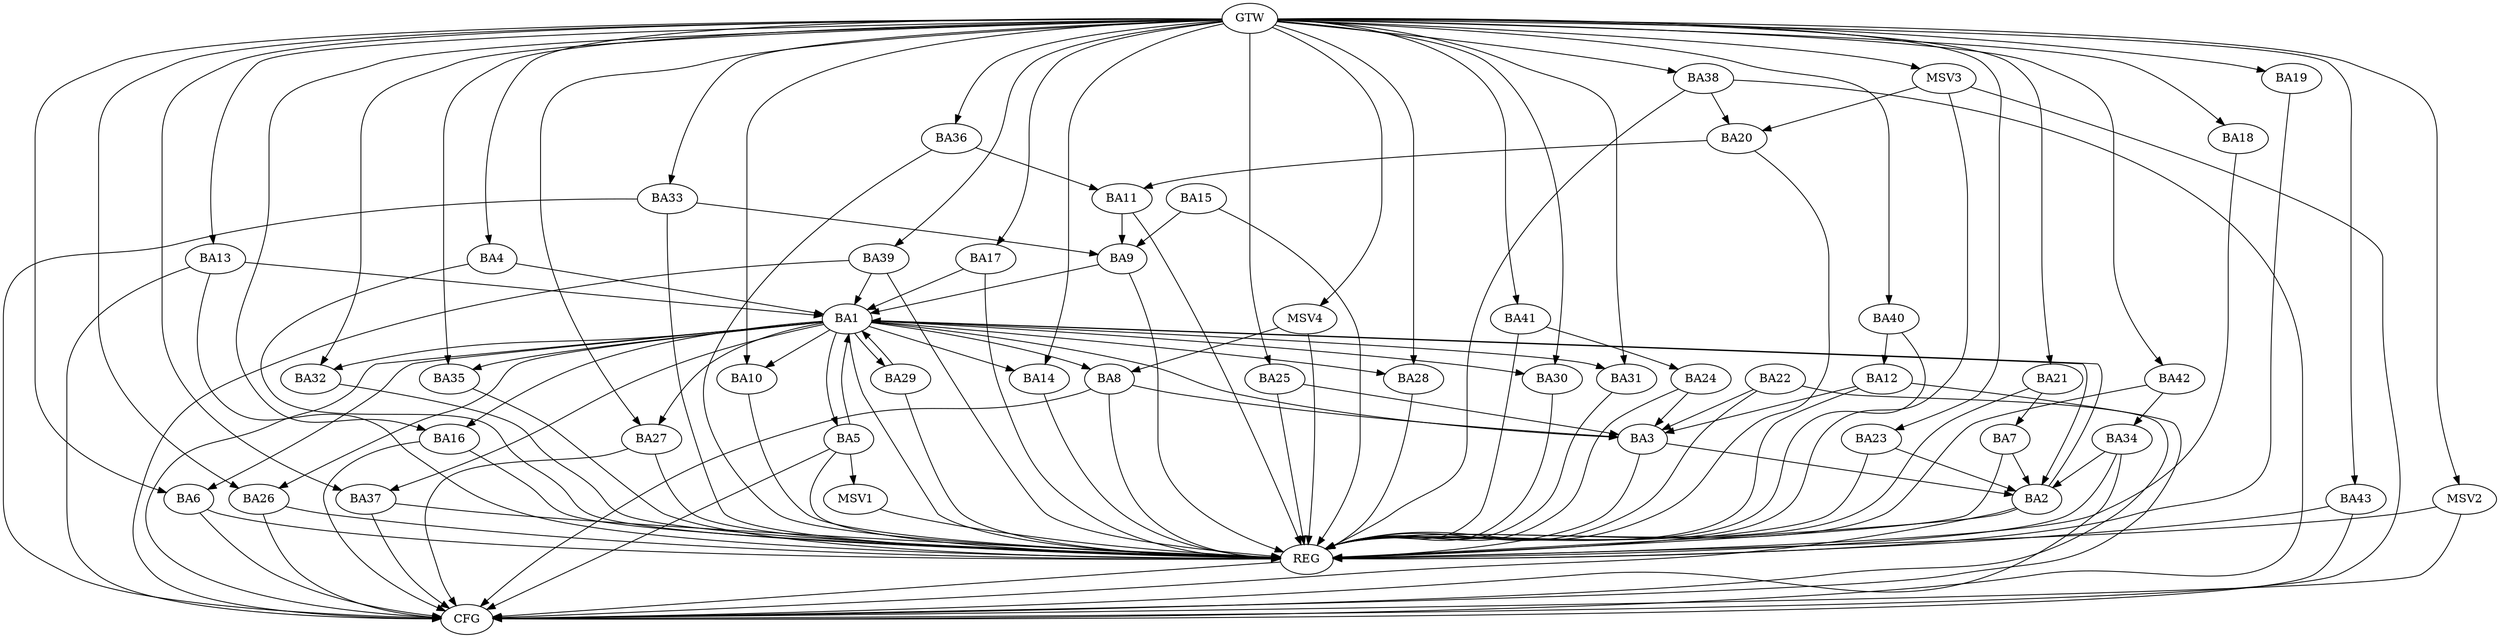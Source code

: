 strict digraph G {
  BA1 [ label="BA1" ];
  BA2 [ label="BA2" ];
  BA3 [ label="BA3" ];
  BA4 [ label="BA4" ];
  BA5 [ label="BA5" ];
  BA6 [ label="BA6" ];
  BA7 [ label="BA7" ];
  BA8 [ label="BA8" ];
  BA9 [ label="BA9" ];
  BA10 [ label="BA10" ];
  BA11 [ label="BA11" ];
  BA12 [ label="BA12" ];
  BA13 [ label="BA13" ];
  BA14 [ label="BA14" ];
  BA15 [ label="BA15" ];
  BA16 [ label="BA16" ];
  BA17 [ label="BA17" ];
  BA18 [ label="BA18" ];
  BA19 [ label="BA19" ];
  BA20 [ label="BA20" ];
  BA21 [ label="BA21" ];
  BA22 [ label="BA22" ];
  BA23 [ label="BA23" ];
  BA24 [ label="BA24" ];
  BA25 [ label="BA25" ];
  BA26 [ label="BA26" ];
  BA27 [ label="BA27" ];
  BA28 [ label="BA28" ];
  BA29 [ label="BA29" ];
  BA30 [ label="BA30" ];
  BA31 [ label="BA31" ];
  BA32 [ label="BA32" ];
  BA33 [ label="BA33" ];
  BA34 [ label="BA34" ];
  BA35 [ label="BA35" ];
  BA36 [ label="BA36" ];
  BA37 [ label="BA37" ];
  BA38 [ label="BA38" ];
  BA39 [ label="BA39" ];
  BA40 [ label="BA40" ];
  BA41 [ label="BA41" ];
  BA42 [ label="BA42" ];
  BA43 [ label="BA43" ];
  GTW [ label="GTW" ];
  REG [ label="REG" ];
  CFG [ label="CFG" ];
  MSV1 [ label="MSV1" ];
  MSV2 [ label="MSV2" ];
  MSV3 [ label="MSV3" ];
  MSV4 [ label="MSV4" ];
  BA1 -> BA2;
  BA2 -> BA1;
  BA3 -> BA2;
  BA4 -> BA1;
  BA5 -> BA1;
  BA7 -> BA2;
  BA8 -> BA3;
  BA9 -> BA1;
  BA11 -> BA9;
  BA12 -> BA3;
  BA13 -> BA1;
  BA15 -> BA9;
  BA17 -> BA1;
  BA20 -> BA11;
  BA21 -> BA7;
  BA22 -> BA3;
  BA23 -> BA2;
  BA24 -> BA3;
  BA25 -> BA3;
  BA29 -> BA1;
  BA33 -> BA9;
  BA34 -> BA2;
  BA36 -> BA11;
  BA38 -> BA20;
  BA39 -> BA1;
  BA40 -> BA12;
  BA41 -> BA24;
  BA42 -> BA34;
  GTW -> BA4;
  GTW -> BA6;
  GTW -> BA10;
  GTW -> BA13;
  GTW -> BA14;
  GTW -> BA16;
  GTW -> BA17;
  GTW -> BA18;
  GTW -> BA19;
  GTW -> BA21;
  GTW -> BA23;
  GTW -> BA25;
  GTW -> BA26;
  GTW -> BA27;
  GTW -> BA28;
  GTW -> BA30;
  GTW -> BA31;
  GTW -> BA32;
  GTW -> BA33;
  GTW -> BA35;
  GTW -> BA36;
  GTW -> BA37;
  GTW -> BA38;
  GTW -> BA39;
  GTW -> BA40;
  GTW -> BA41;
  GTW -> BA42;
  GTW -> BA43;
  BA1 -> REG;
  BA2 -> REG;
  BA3 -> REG;
  BA4 -> REG;
  BA5 -> REG;
  BA6 -> REG;
  BA7 -> REG;
  BA8 -> REG;
  BA9 -> REG;
  BA10 -> REG;
  BA11 -> REG;
  BA12 -> REG;
  BA13 -> REG;
  BA14 -> REG;
  BA15 -> REG;
  BA16 -> REG;
  BA17 -> REG;
  BA18 -> REG;
  BA19 -> REG;
  BA20 -> REG;
  BA21 -> REG;
  BA22 -> REG;
  BA23 -> REG;
  BA24 -> REG;
  BA25 -> REG;
  BA26 -> REG;
  BA27 -> REG;
  BA28 -> REG;
  BA29 -> REG;
  BA30 -> REG;
  BA31 -> REG;
  BA32 -> REG;
  BA33 -> REG;
  BA34 -> REG;
  BA35 -> REG;
  BA36 -> REG;
  BA37 -> REG;
  BA38 -> REG;
  BA39 -> REG;
  BA40 -> REG;
  BA41 -> REG;
  BA42 -> REG;
  BA43 -> REG;
  BA16 -> CFG;
  BA39 -> CFG;
  BA33 -> CFG;
  BA38 -> CFG;
  BA27 -> CFG;
  BA34 -> CFG;
  BA2 -> CFG;
  BA5 -> CFG;
  BA26 -> CFG;
  BA6 -> CFG;
  BA13 -> CFG;
  BA22 -> CFG;
  BA43 -> CFG;
  BA1 -> CFG;
  BA8 -> CFG;
  BA37 -> CFG;
  BA12 -> CFG;
  REG -> CFG;
  BA1 -> BA27;
  BA1 -> BA3;
  BA1 -> BA32;
  BA1 -> BA14;
  BA1 -> BA8;
  BA1 -> BA16;
  BA1 -> BA30;
  BA1 -> BA29;
  BA1 -> BA10;
  BA1 -> BA37;
  BA1 -> BA6;
  BA1 -> BA28;
  BA1 -> BA26;
  BA1 -> BA35;
  BA1 -> BA31;
  BA1 -> BA5;
  BA5 -> MSV1;
  MSV1 -> REG;
  GTW -> MSV2;
  MSV2 -> REG;
  MSV2 -> CFG;
  MSV3 -> BA20;
  GTW -> MSV3;
  MSV3 -> REG;
  MSV3 -> CFG;
  MSV4 -> BA8;
  GTW -> MSV4;
  MSV4 -> REG;
}
